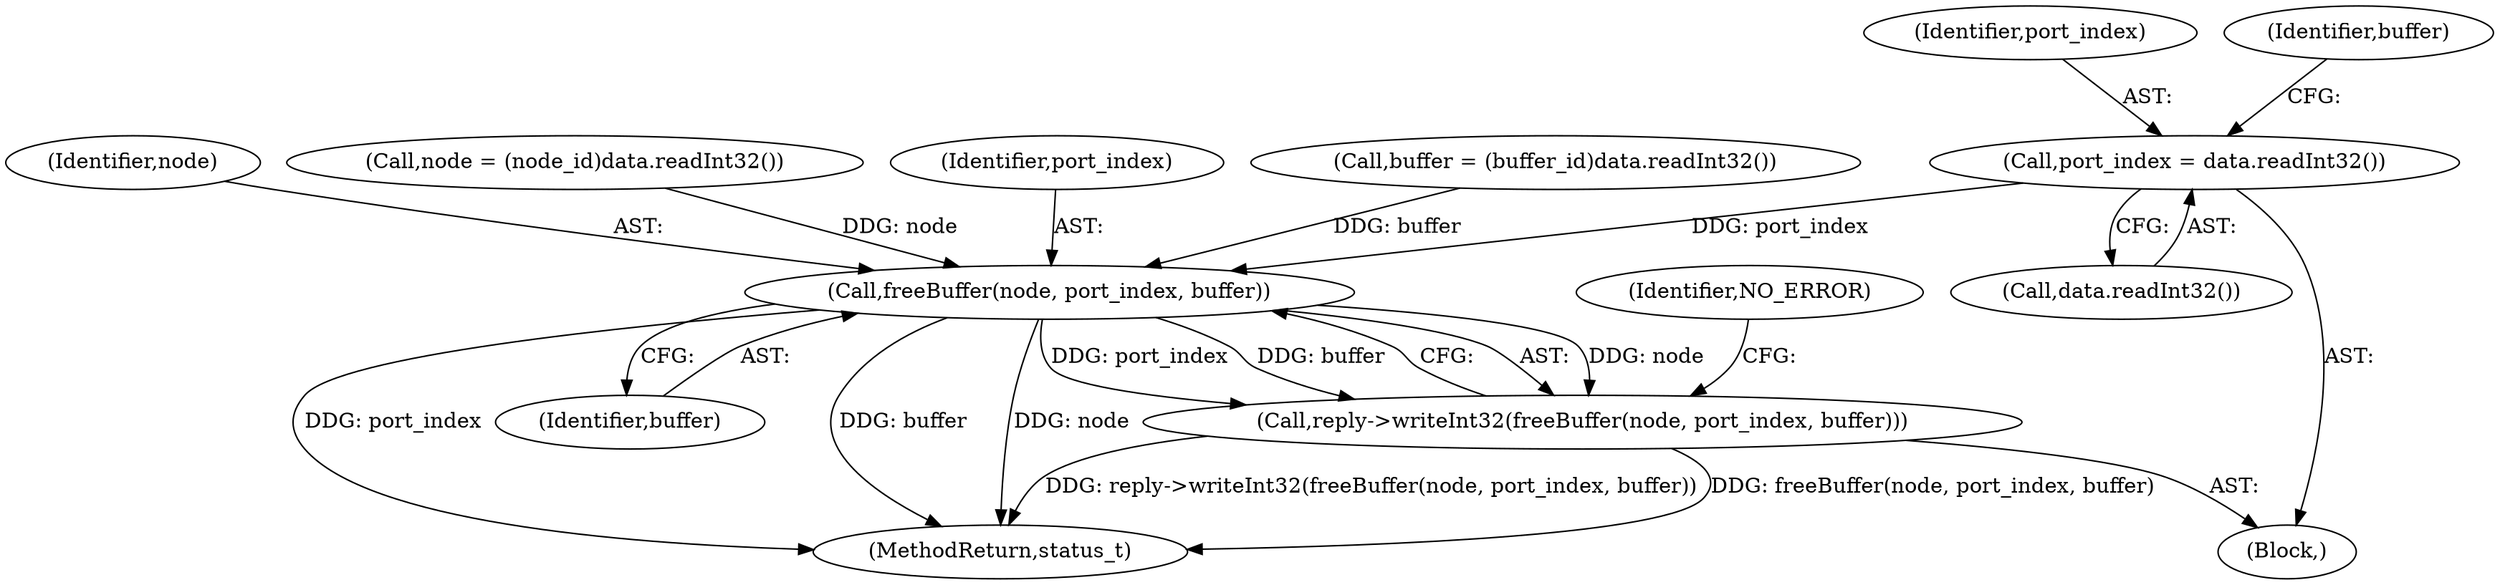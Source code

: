 digraph "0_Android_295c883fe3105b19bcd0f9e07d54c6b589fc5bff@API" {
"1001073" [label="(Call,port_index = data.readInt32())"];
"1001083" [label="(Call,freeBuffer(node, port_index, buffer))"];
"1001082" [label="(Call,reply->writeInt32(freeBuffer(node, port_index, buffer)))"];
"1001086" [label="(Identifier,buffer)"];
"1001083" [label="(Call,freeBuffer(node, port_index, buffer))"];
"1001067" [label="(Call,node = (node_id)data.readInt32())"];
"1001075" [label="(Call,data.readInt32())"];
"1001073" [label="(Call,port_index = data.readInt32())"];
"1001088" [label="(Identifier,NO_ERROR)"];
"1001082" [label="(Call,reply->writeInt32(freeBuffer(node, port_index, buffer)))"];
"1001085" [label="(Identifier,port_index)"];
"1001074" [label="(Identifier,port_index)"];
"1001214" [label="(MethodReturn,status_t)"];
"1001077" [label="(Call,buffer = (buffer_id)data.readInt32())"];
"1001084" [label="(Identifier,node)"];
"1001078" [label="(Identifier,buffer)"];
"1001061" [label="(Block,)"];
"1001073" -> "1001061"  [label="AST: "];
"1001073" -> "1001075"  [label="CFG: "];
"1001074" -> "1001073"  [label="AST: "];
"1001075" -> "1001073"  [label="AST: "];
"1001078" -> "1001073"  [label="CFG: "];
"1001073" -> "1001083"  [label="DDG: port_index"];
"1001083" -> "1001082"  [label="AST: "];
"1001083" -> "1001086"  [label="CFG: "];
"1001084" -> "1001083"  [label="AST: "];
"1001085" -> "1001083"  [label="AST: "];
"1001086" -> "1001083"  [label="AST: "];
"1001082" -> "1001083"  [label="CFG: "];
"1001083" -> "1001214"  [label="DDG: port_index"];
"1001083" -> "1001214"  [label="DDG: buffer"];
"1001083" -> "1001214"  [label="DDG: node"];
"1001083" -> "1001082"  [label="DDG: node"];
"1001083" -> "1001082"  [label="DDG: port_index"];
"1001083" -> "1001082"  [label="DDG: buffer"];
"1001067" -> "1001083"  [label="DDG: node"];
"1001077" -> "1001083"  [label="DDG: buffer"];
"1001082" -> "1001061"  [label="AST: "];
"1001088" -> "1001082"  [label="CFG: "];
"1001082" -> "1001214"  [label="DDG: freeBuffer(node, port_index, buffer)"];
"1001082" -> "1001214"  [label="DDG: reply->writeInt32(freeBuffer(node, port_index, buffer))"];
}
